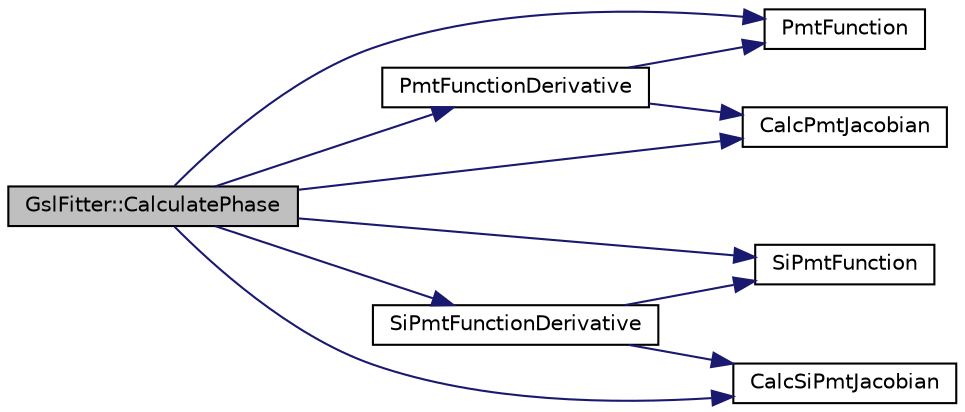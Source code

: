 digraph "GslFitter::CalculatePhase"
{
  edge [fontname="Helvetica",fontsize="10",labelfontname="Helvetica",labelfontsize="10"];
  node [fontname="Helvetica",fontsize="10",shape=record];
  rankdir="LR";
  Node1 [label="GslFitter::CalculatePhase",height=0.2,width=0.4,color="black", fillcolor="grey75", style="filled", fontcolor="black"];
  Node1 -> Node2 [color="midnightblue",fontsize="10",style="solid",fontname="Helvetica"];
  Node2 [label="PmtFunction",height=0.2,width=0.4,color="black", fillcolor="white", style="filled",URL="$d6/d85/_gsl1_fitter_8cpp.html#adc5d69e74885dcb402a256340f45f0d4"];
  Node1 -> Node3 [color="midnightblue",fontsize="10",style="solid",fontname="Helvetica"];
  Node3 [label="CalcPmtJacobian",height=0.2,width=0.4,color="black", fillcolor="white", style="filled",URL="$d6/d85/_gsl1_fitter_8cpp.html#a8d234c610289e7da30b8c8016ceeb5be"];
  Node1 -> Node4 [color="midnightblue",fontsize="10",style="solid",fontname="Helvetica"];
  Node4 [label="PmtFunctionDerivative",height=0.2,width=0.4,color="black", fillcolor="white", style="filled",URL="$d6/d85/_gsl1_fitter_8cpp.html#a34b7df3c59205f98dbc8e71731bb42b4"];
  Node4 -> Node2 [color="midnightblue",fontsize="10",style="solid",fontname="Helvetica"];
  Node4 -> Node3 [color="midnightblue",fontsize="10",style="solid",fontname="Helvetica"];
  Node1 -> Node5 [color="midnightblue",fontsize="10",style="solid",fontname="Helvetica"];
  Node5 [label="SiPmtFunction",height=0.2,width=0.4,color="black", fillcolor="white", style="filled",URL="$d6/d85/_gsl1_fitter_8cpp.html#ae7df9a4cfe02b36c949363412c4c4b4f"];
  Node1 -> Node6 [color="midnightblue",fontsize="10",style="solid",fontname="Helvetica"];
  Node6 [label="CalcSiPmtJacobian",height=0.2,width=0.4,color="black", fillcolor="white", style="filled",URL="$d6/d85/_gsl1_fitter_8cpp.html#aa2dadfd3d096c9f4bca3b6a6e6e4a265"];
  Node1 -> Node7 [color="midnightblue",fontsize="10",style="solid",fontname="Helvetica"];
  Node7 [label="SiPmtFunctionDerivative",height=0.2,width=0.4,color="black", fillcolor="white", style="filled",URL="$d6/d85/_gsl1_fitter_8cpp.html#aab8c829b4103b50a0106110effd006e5"];
  Node7 -> Node5 [color="midnightblue",fontsize="10",style="solid",fontname="Helvetica"];
  Node7 -> Node6 [color="midnightblue",fontsize="10",style="solid",fontname="Helvetica"];
}
